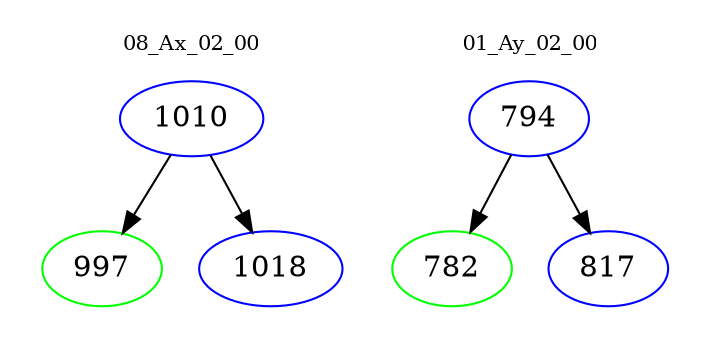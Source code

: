 digraph{
subgraph cluster_0 {
color = white
label = "08_Ax_02_00";
fontsize=10;
T0_1010 [label="1010", color="blue"]
T0_1010 -> T0_997 [color="black"]
T0_997 [label="997", color="green"]
T0_1010 -> T0_1018 [color="black"]
T0_1018 [label="1018", color="blue"]
}
subgraph cluster_1 {
color = white
label = "01_Ay_02_00";
fontsize=10;
T1_794 [label="794", color="blue"]
T1_794 -> T1_782 [color="black"]
T1_782 [label="782", color="green"]
T1_794 -> T1_817 [color="black"]
T1_817 [label="817", color="blue"]
}
}
